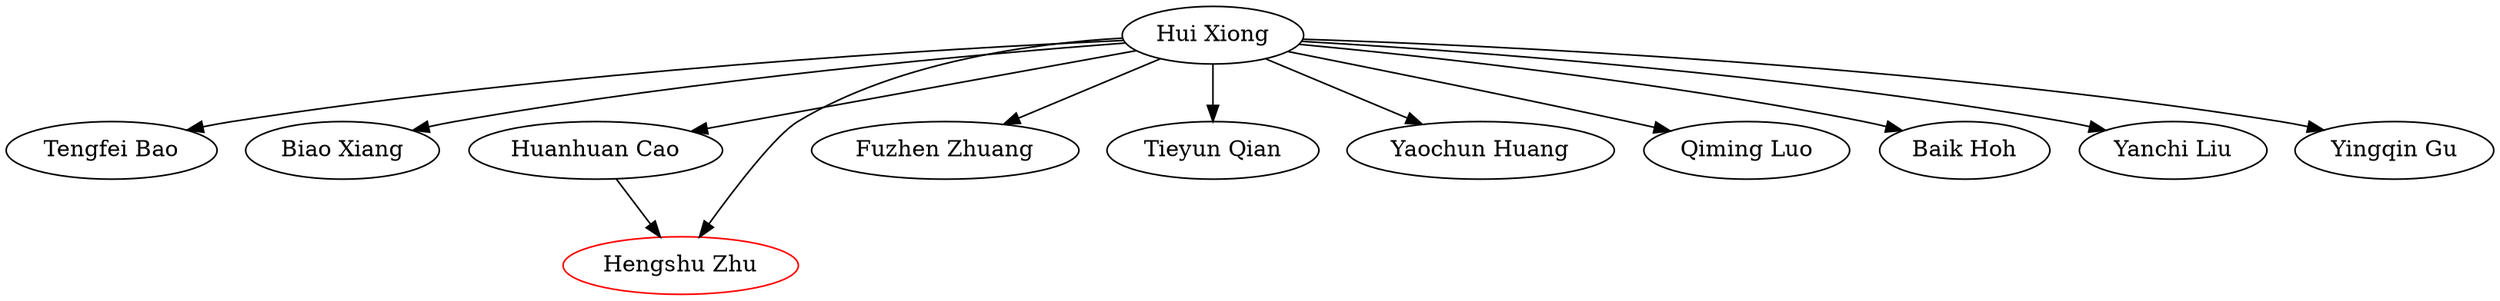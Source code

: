 strict digraph G{
"Hui Xiong" -> "Tengfei Bao"
"Hui Xiong" -> "Biao Xiang"
"Hui Xiong" -> "Huanhuan Cao"
"Huanhuan Cao" -> "Hengshu Zhu"
"Hui Xiong" -> "Fuzhen Zhuang"
"Hui Xiong" -> "Tieyun Qian"
"Hui Xiong" -> "Hengshu Zhu"
"Hui Xiong" -> "Yaochun Huang"
"Hui Xiong" -> "Qiming Luo"
"Hui Xiong" -> "Baik Hoh"
"Hui Xiong" -> "Yanchi Liu"
"Hui Xiong" -> "Yingqin Gu"
"Hengshu Zhu" [color = red]}